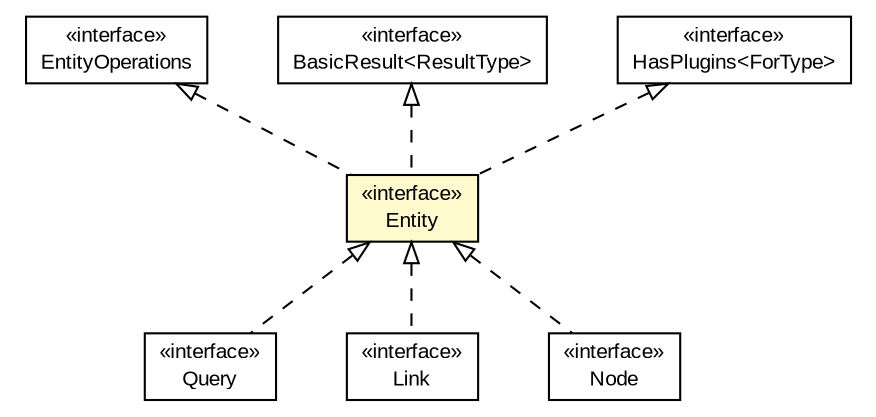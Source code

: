 #!/usr/local/bin/dot
#
# Class diagram 
# Generated by UMLGraph version 5.1 (http://www.umlgraph.org/)
#

digraph G {
	edge [fontname="arial",fontsize=10,labelfontname="arial",labelfontsize=10];
	node [fontname="arial",fontsize=10,shape=plaintext];
	nodesep=0.25;
	ranksep=0.5;
	// io.nextweb.operations.EntityOperations
	c6431 [label=<<table title="io.nextweb.operations.EntityOperations" border="0" cellborder="1" cellspacing="0" cellpadding="2" port="p" href="./operations/EntityOperations.html">
		<tr><td><table border="0" cellspacing="0" cellpadding="1">
<tr><td align="center" balign="center"> &#171;interface&#187; </td></tr>
<tr><td align="center" balign="center"> EntityOperations </td></tr>
		</table></td></tr>
		</table>>, fontname="arial", fontcolor="black", fontsize=10.0];
	// io.nextweb.fn.BasicResult<ResultType>
	c6453 [label=<<table title="io.nextweb.fn.BasicResult" border="0" cellborder="1" cellspacing="0" cellpadding="2" port="p" href="./fn/BasicResult.html">
		<tr><td><table border="0" cellspacing="0" cellpadding="1">
<tr><td align="center" balign="center"> &#171;interface&#187; </td></tr>
<tr><td align="center" balign="center"> BasicResult&lt;ResultType&gt; </td></tr>
		</table></td></tr>
		</table>>, fontname="arial", fontcolor="black", fontsize=10.0];
	// io.nextweb.Query
	c6461 [label=<<table title="io.nextweb.Query" border="0" cellborder="1" cellspacing="0" cellpadding="2" port="p" href="./Query.html">
		<tr><td><table border="0" cellspacing="0" cellpadding="1">
<tr><td align="center" balign="center"> &#171;interface&#187; </td></tr>
<tr><td align="center" balign="center"> Query </td></tr>
		</table></td></tr>
		</table>>, fontname="arial", fontcolor="black", fontsize=10.0];
	// io.nextweb.Link
	c6465 [label=<<table title="io.nextweb.Link" border="0" cellborder="1" cellspacing="0" cellpadding="2" port="p" href="./Link.html">
		<tr><td><table border="0" cellspacing="0" cellpadding="1">
<tr><td align="center" balign="center"> &#171;interface&#187; </td></tr>
<tr><td align="center" balign="center"> Link </td></tr>
		</table></td></tr>
		</table>>, fontname="arial", fontcolor="black", fontsize=10.0];
	// io.nextweb.Entity
	c6467 [label=<<table title="io.nextweb.Entity" border="0" cellborder="1" cellspacing="0" cellpadding="2" port="p" bgcolor="lemonChiffon" href="./Entity.html">
		<tr><td><table border="0" cellspacing="0" cellpadding="1">
<tr><td align="center" balign="center"> &#171;interface&#187; </td></tr>
<tr><td align="center" balign="center"> Entity </td></tr>
		</table></td></tr>
		</table>>, fontname="arial", fontcolor="black", fontsize=10.0];
	// io.nextweb.Node
	c6468 [label=<<table title="io.nextweb.Node" border="0" cellborder="1" cellspacing="0" cellpadding="2" port="p" href="./Node.html">
		<tr><td><table border="0" cellspacing="0" cellpadding="1">
<tr><td align="center" balign="center"> &#171;interface&#187; </td></tr>
<tr><td align="center" balign="center"> Node </td></tr>
		</table></td></tr>
		</table>>, fontname="arial", fontcolor="black", fontsize=10.0];
	// io.nextweb.plugins.HasPlugins<ForType>
	c6474 [label=<<table title="io.nextweb.plugins.HasPlugins" border="0" cellborder="1" cellspacing="0" cellpadding="2" port="p" href="./plugins/HasPlugins.html">
		<tr><td><table border="0" cellspacing="0" cellpadding="1">
<tr><td align="center" balign="center"> &#171;interface&#187; </td></tr>
<tr><td align="center" balign="center"> HasPlugins&lt;ForType&gt; </td></tr>
		</table></td></tr>
		</table>>, fontname="arial", fontcolor="black", fontsize=10.0];
	//io.nextweb.Query implements io.nextweb.Entity
	c6467:p -> c6461:p [dir=back,arrowtail=empty,style=dashed];
	//io.nextweb.Link implements io.nextweb.Entity
	c6467:p -> c6465:p [dir=back,arrowtail=empty,style=dashed];
	//io.nextweb.Entity implements io.nextweb.operations.EntityOperations
	c6431:p -> c6467:p [dir=back,arrowtail=empty,style=dashed];
	//io.nextweb.Entity implements io.nextweb.fn.BasicResult<ResultType>
	c6453:p -> c6467:p [dir=back,arrowtail=empty,style=dashed];
	//io.nextweb.Entity implements io.nextweb.plugins.HasPlugins<ForType>
	c6474:p -> c6467:p [dir=back,arrowtail=empty,style=dashed];
	//io.nextweb.Node implements io.nextweb.Entity
	c6467:p -> c6468:p [dir=back,arrowtail=empty,style=dashed];
}

